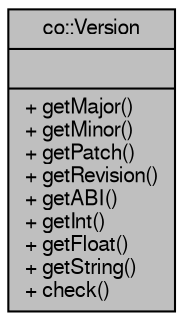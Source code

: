 digraph G
{
  edge [fontname="FreeSans",fontsize="10",labelfontname="FreeSans",labelfontsize="10"];
  node [fontname="FreeSans",fontsize="10",shape=record];
  Node1 [label="{co::Version\n||+ getMajor()\l+ getMinor()\l+ getPatch()\l+ getRevision()\l+ getABI()\l+ getInt()\l+ getFloat()\l+ getString()\l+ check()\l}",height=0.2,width=0.4,color="black", fillcolor="grey75", style="filled" fontcolor="black"];
}
